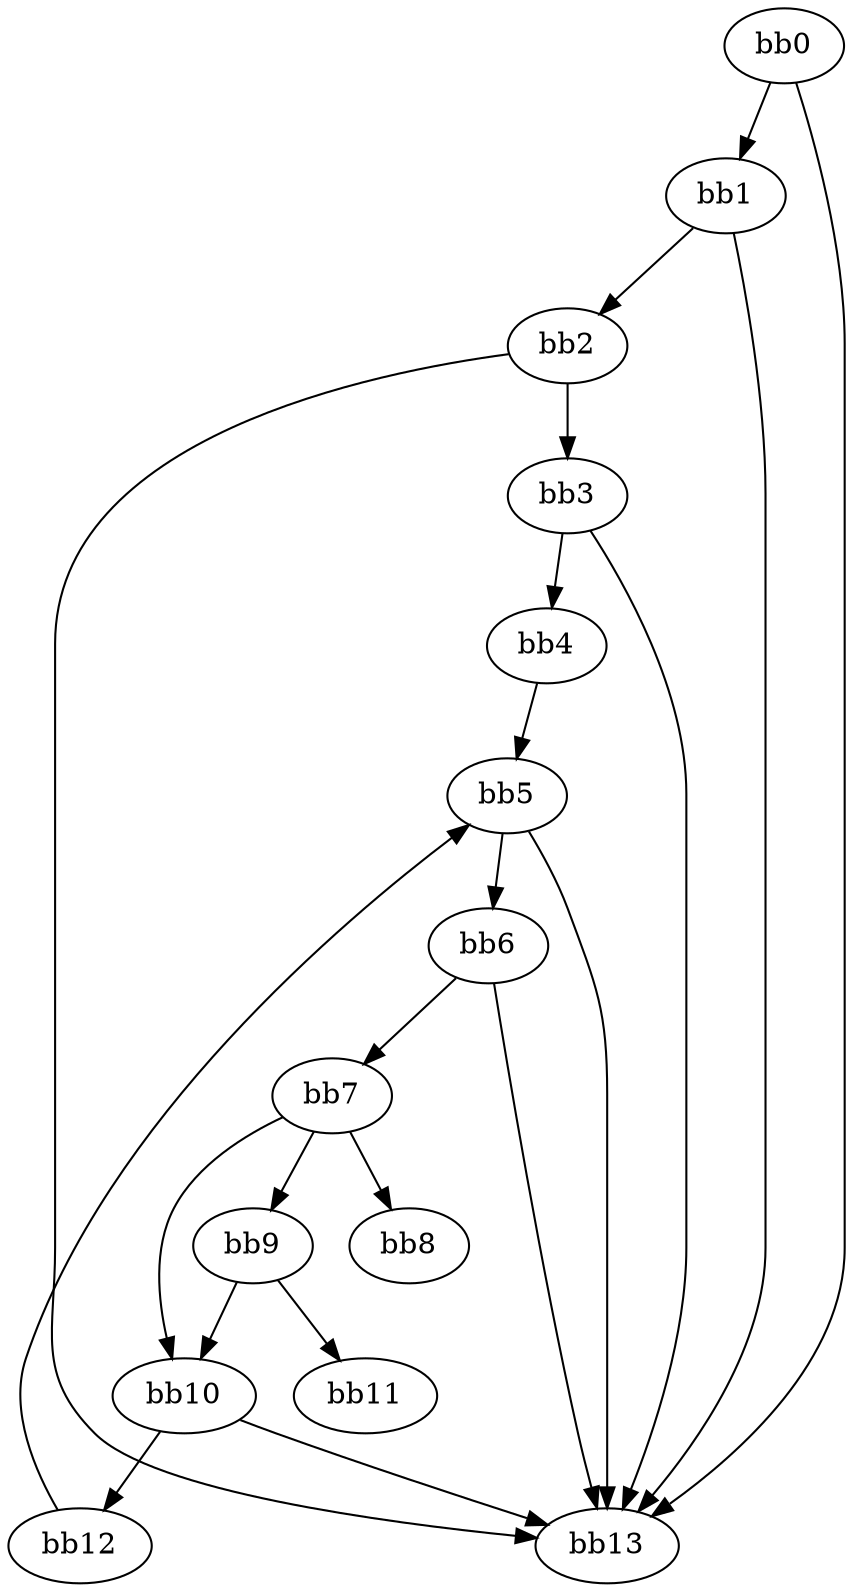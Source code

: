 digraph {
    0 [ label = "bb0\l" ]
    1 [ label = "bb1\l" ]
    2 [ label = "bb2\l" ]
    3 [ label = "bb3\l" ]
    4 [ label = "bb4\l" ]
    5 [ label = "bb5\l" ]
    6 [ label = "bb6\l" ]
    7 [ label = "bb7\l" ]
    8 [ label = "bb8\l" ]
    9 [ label = "bb9\l" ]
    10 [ label = "bb10\l" ]
    11 [ label = "bb11\l" ]
    12 [ label = "bb12\l" ]
    13 [ label = "bb13\l" ]
    0 -> 1 [ ]
    0 -> 13 [ ]
    1 -> 2 [ ]
    1 -> 13 [ ]
    2 -> 3 [ ]
    2 -> 13 [ ]
    3 -> 4 [ ]
    3 -> 13 [ ]
    4 -> 5 [ ]
    5 -> 6 [ ]
    5 -> 13 [ ]
    6 -> 7 [ ]
    6 -> 13 [ ]
    7 -> 8 [ ]
    7 -> 9 [ ]
    7 -> 10 [ ]
    9 -> 10 [ ]
    9 -> 11 [ ]
    10 -> 12 [ ]
    10 -> 13 [ ]
    12 -> 5 [ ]
}

